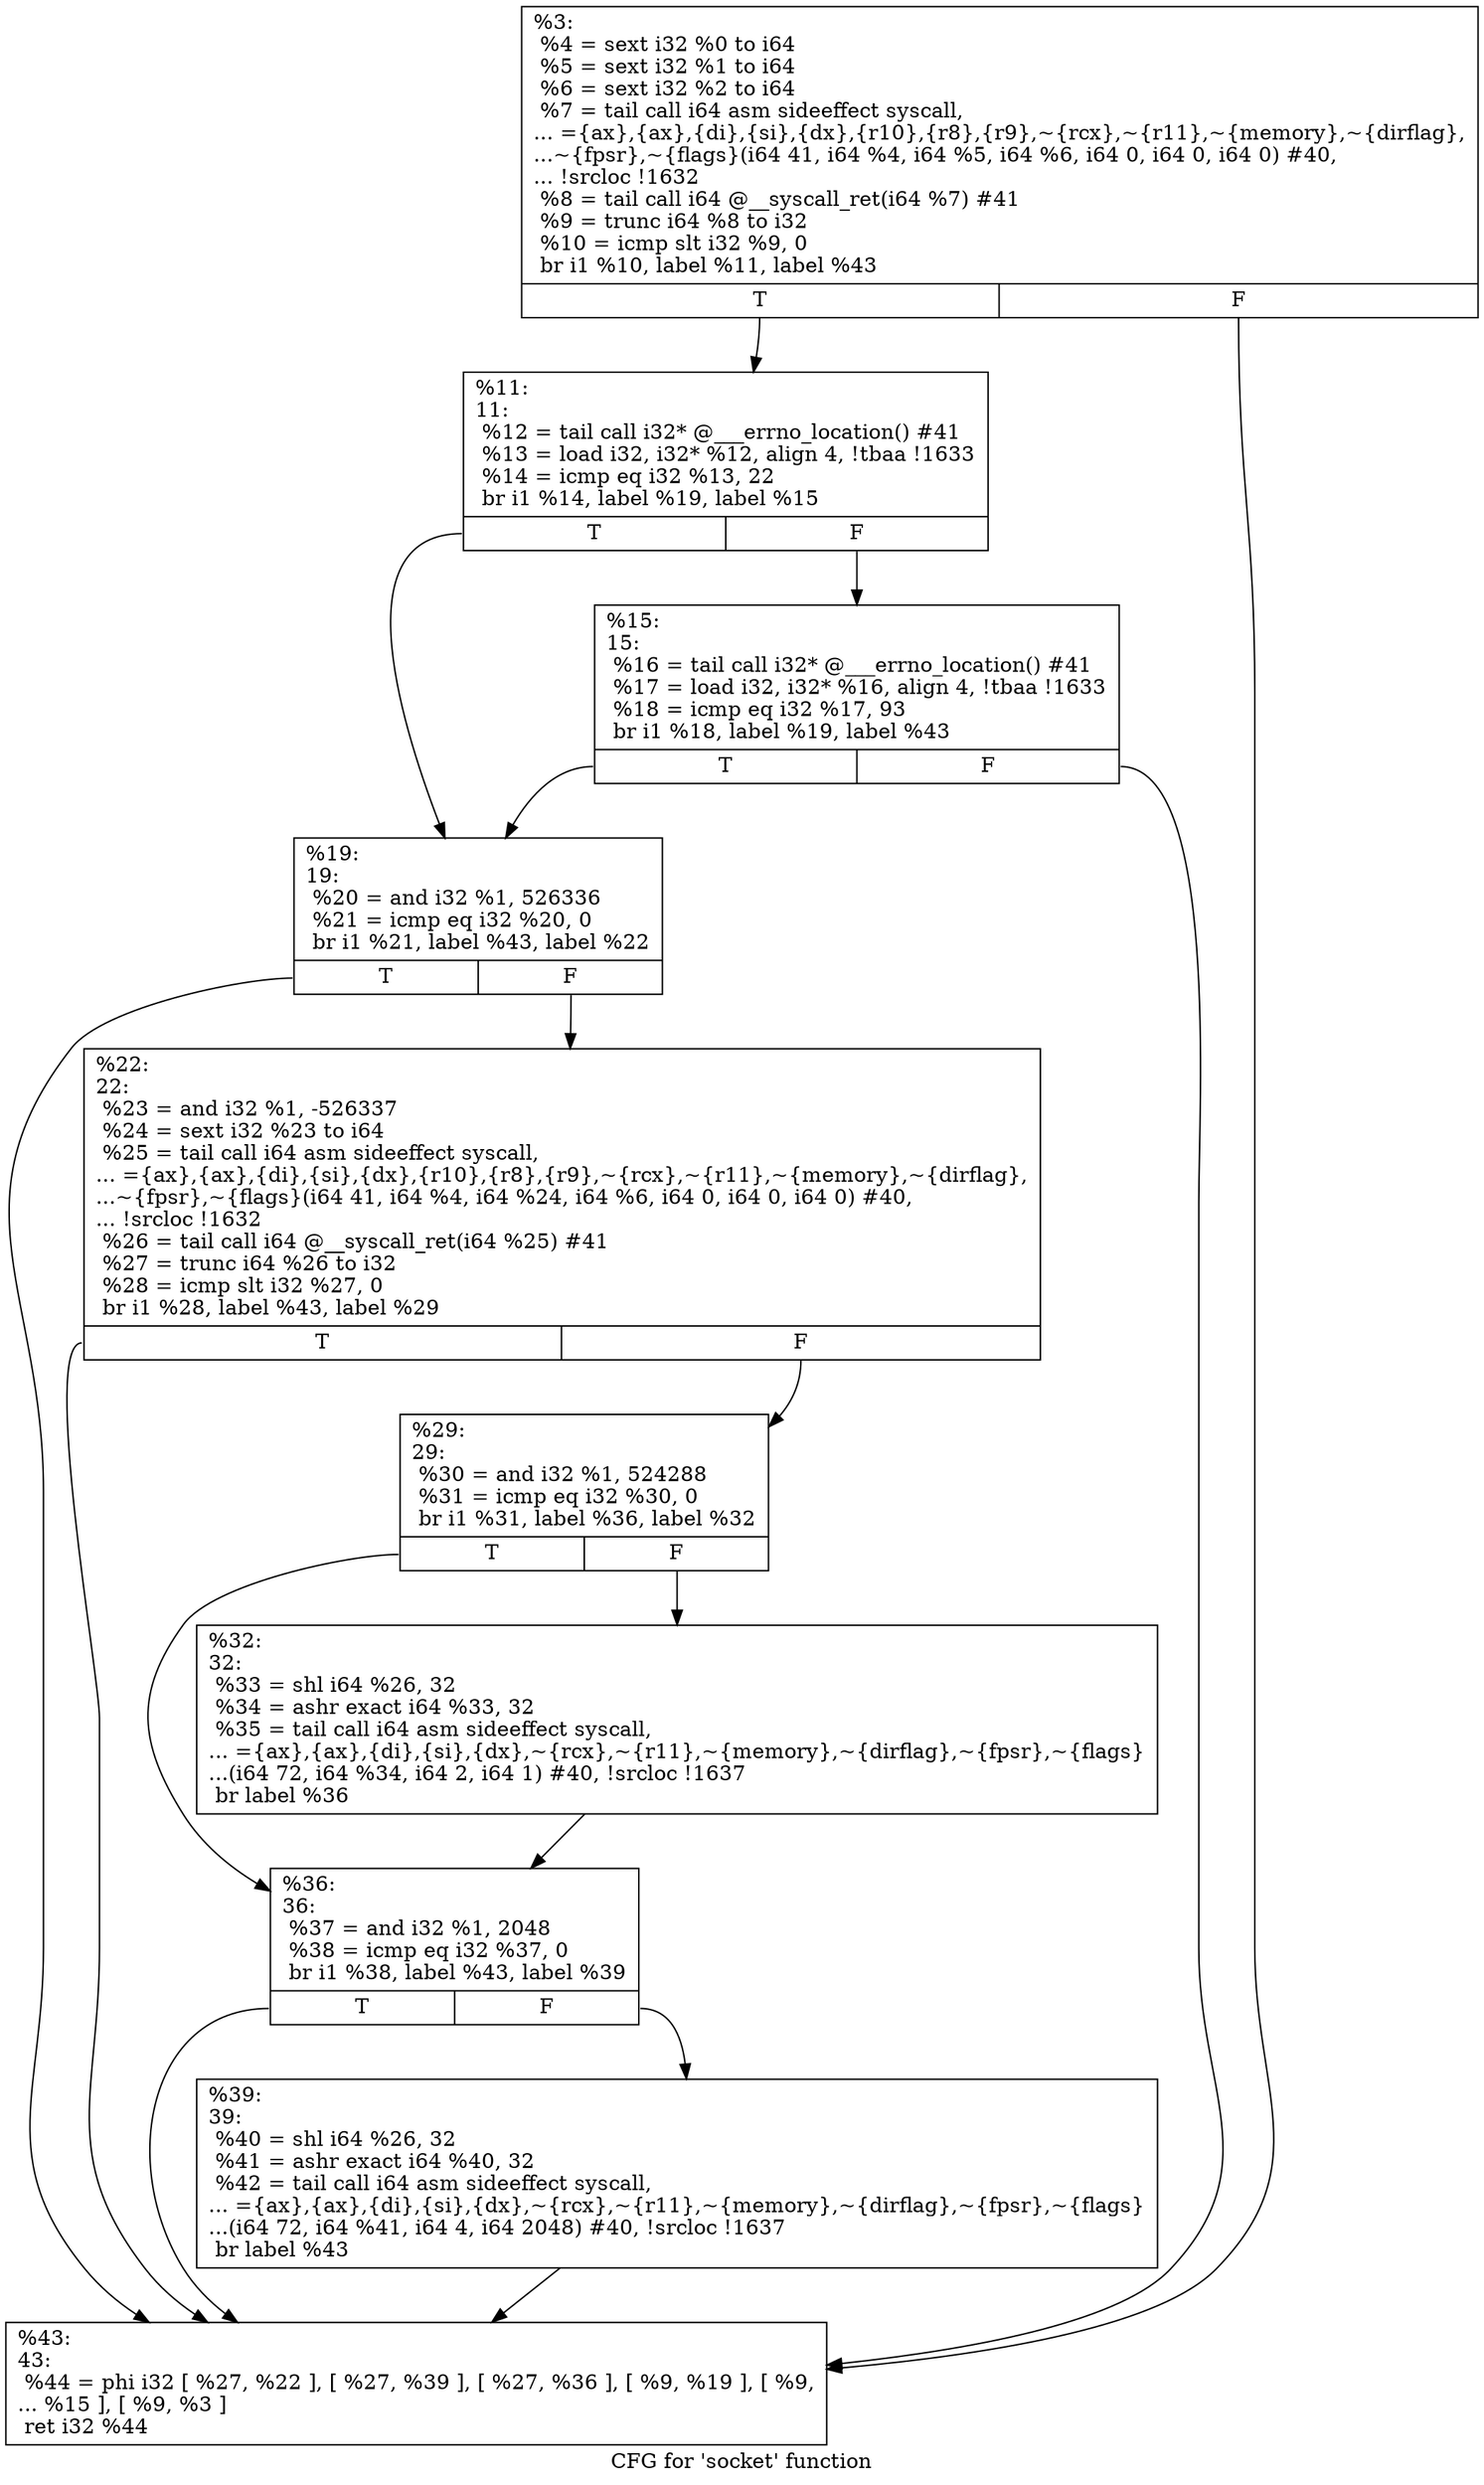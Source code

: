 digraph "CFG for 'socket' function" {
	label="CFG for 'socket' function";

	Node0x17575e0 [shape=record,label="{%3:\l  %4 = sext i32 %0 to i64\l  %5 = sext i32 %1 to i64\l  %6 = sext i32 %2 to i64\l  %7 = tail call i64 asm sideeffect syscall,\l... =\{ax\},\{ax\},\{di\},\{si\},\{dx\},\{r10\},\{r8\},\{r9\},~\{rcx\},~\{r11\},~\{memory\},~\{dirflag\},\l...~\{fpsr\},~\{flags\}(i64 41, i64 %4, i64 %5, i64 %6, i64 0, i64 0, i64 0) #40,\l... !srcloc !1632\l  %8 = tail call i64 @__syscall_ret(i64 %7) #41\l  %9 = trunc i64 %8 to i32\l  %10 = icmp slt i32 %9, 0\l  br i1 %10, label %11, label %43\l|{<s0>T|<s1>F}}"];
	Node0x17575e0:s0 -> Node0x1757630;
	Node0x17575e0:s1 -> Node0x17578b0;
	Node0x1757630 [shape=record,label="{%11:\l11:                                               \l  %12 = tail call i32* @___errno_location() #41\l  %13 = load i32, i32* %12, align 4, !tbaa !1633\l  %14 = icmp eq i32 %13, 22\l  br i1 %14, label %19, label %15\l|{<s0>T|<s1>F}}"];
	Node0x1757630:s0 -> Node0x17576d0;
	Node0x1757630:s1 -> Node0x1757680;
	Node0x1757680 [shape=record,label="{%15:\l15:                                               \l  %16 = tail call i32* @___errno_location() #41\l  %17 = load i32, i32* %16, align 4, !tbaa !1633\l  %18 = icmp eq i32 %17, 93\l  br i1 %18, label %19, label %43\l|{<s0>T|<s1>F}}"];
	Node0x1757680:s0 -> Node0x17576d0;
	Node0x1757680:s1 -> Node0x17578b0;
	Node0x17576d0 [shape=record,label="{%19:\l19:                                               \l  %20 = and i32 %1, 526336\l  %21 = icmp eq i32 %20, 0\l  br i1 %21, label %43, label %22\l|{<s0>T|<s1>F}}"];
	Node0x17576d0:s0 -> Node0x17578b0;
	Node0x17576d0:s1 -> Node0x1757720;
	Node0x1757720 [shape=record,label="{%22:\l22:                                               \l  %23 = and i32 %1, -526337\l  %24 = sext i32 %23 to i64\l  %25 = tail call i64 asm sideeffect syscall,\l... =\{ax\},\{ax\},\{di\},\{si\},\{dx\},\{r10\},\{r8\},\{r9\},~\{rcx\},~\{r11\},~\{memory\},~\{dirflag\},\l...~\{fpsr\},~\{flags\}(i64 41, i64 %4, i64 %24, i64 %6, i64 0, i64 0, i64 0) #40,\l... !srcloc !1632\l  %26 = tail call i64 @__syscall_ret(i64 %25) #41\l  %27 = trunc i64 %26 to i32\l  %28 = icmp slt i32 %27, 0\l  br i1 %28, label %43, label %29\l|{<s0>T|<s1>F}}"];
	Node0x1757720:s0 -> Node0x17578b0;
	Node0x1757720:s1 -> Node0x1757770;
	Node0x1757770 [shape=record,label="{%29:\l29:                                               \l  %30 = and i32 %1, 524288\l  %31 = icmp eq i32 %30, 0\l  br i1 %31, label %36, label %32\l|{<s0>T|<s1>F}}"];
	Node0x1757770:s0 -> Node0x1757810;
	Node0x1757770:s1 -> Node0x17577c0;
	Node0x17577c0 [shape=record,label="{%32:\l32:                                               \l  %33 = shl i64 %26, 32\l  %34 = ashr exact i64 %33, 32\l  %35 = tail call i64 asm sideeffect syscall,\l... =\{ax\},\{ax\},\{di\},\{si\},\{dx\},~\{rcx\},~\{r11\},~\{memory\},~\{dirflag\},~\{fpsr\},~\{flags\}\l...(i64 72, i64 %34, i64 2, i64 1) #40, !srcloc !1637\l  br label %36\l}"];
	Node0x17577c0 -> Node0x1757810;
	Node0x1757810 [shape=record,label="{%36:\l36:                                               \l  %37 = and i32 %1, 2048\l  %38 = icmp eq i32 %37, 0\l  br i1 %38, label %43, label %39\l|{<s0>T|<s1>F}}"];
	Node0x1757810:s0 -> Node0x17578b0;
	Node0x1757810:s1 -> Node0x1757860;
	Node0x1757860 [shape=record,label="{%39:\l39:                                               \l  %40 = shl i64 %26, 32\l  %41 = ashr exact i64 %40, 32\l  %42 = tail call i64 asm sideeffect syscall,\l... =\{ax\},\{ax\},\{di\},\{si\},\{dx\},~\{rcx\},~\{r11\},~\{memory\},~\{dirflag\},~\{fpsr\},~\{flags\}\l...(i64 72, i64 %41, i64 4, i64 2048) #40, !srcloc !1637\l  br label %43\l}"];
	Node0x1757860 -> Node0x17578b0;
	Node0x17578b0 [shape=record,label="{%43:\l43:                                               \l  %44 = phi i32 [ %27, %22 ], [ %27, %39 ], [ %27, %36 ], [ %9, %19 ], [ %9,\l... %15 ], [ %9, %3 ]\l  ret i32 %44\l}"];
}
